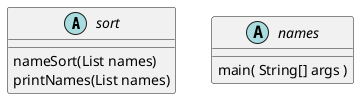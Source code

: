 @startuml
abstract sort
{
    nameSort(List names)
    printNames(List names)
}

abstract names
{
    main( String[] args )
}

@enduml